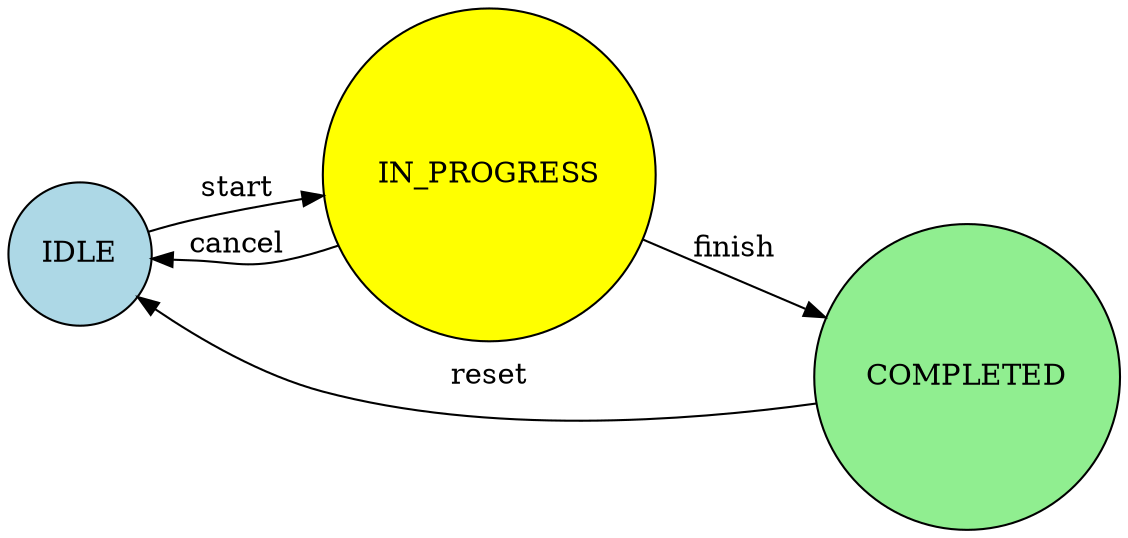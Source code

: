 digraph TaskStateMachine {
    // 设置图形属性
    rankdir=LR;  // 从左到右的布局
    node [shape = circle, style = filled];
    
    // 定义节点（状态）
    IDLE [fillcolor = lightblue];
    IN_PROGRESS [fillcolor = yellow];
    COMPLETED [fillcolor = lightgreen];
    
    // 定义转换（边）
    IDLE -> IN_PROGRESS [label = "start"];
    IN_PROGRESS -> COMPLETED [label = "finish"];
    IN_PROGRESS -> IDLE [label = "cancel"];
    COMPLETED -> IDLE [label = "reset"];
} 